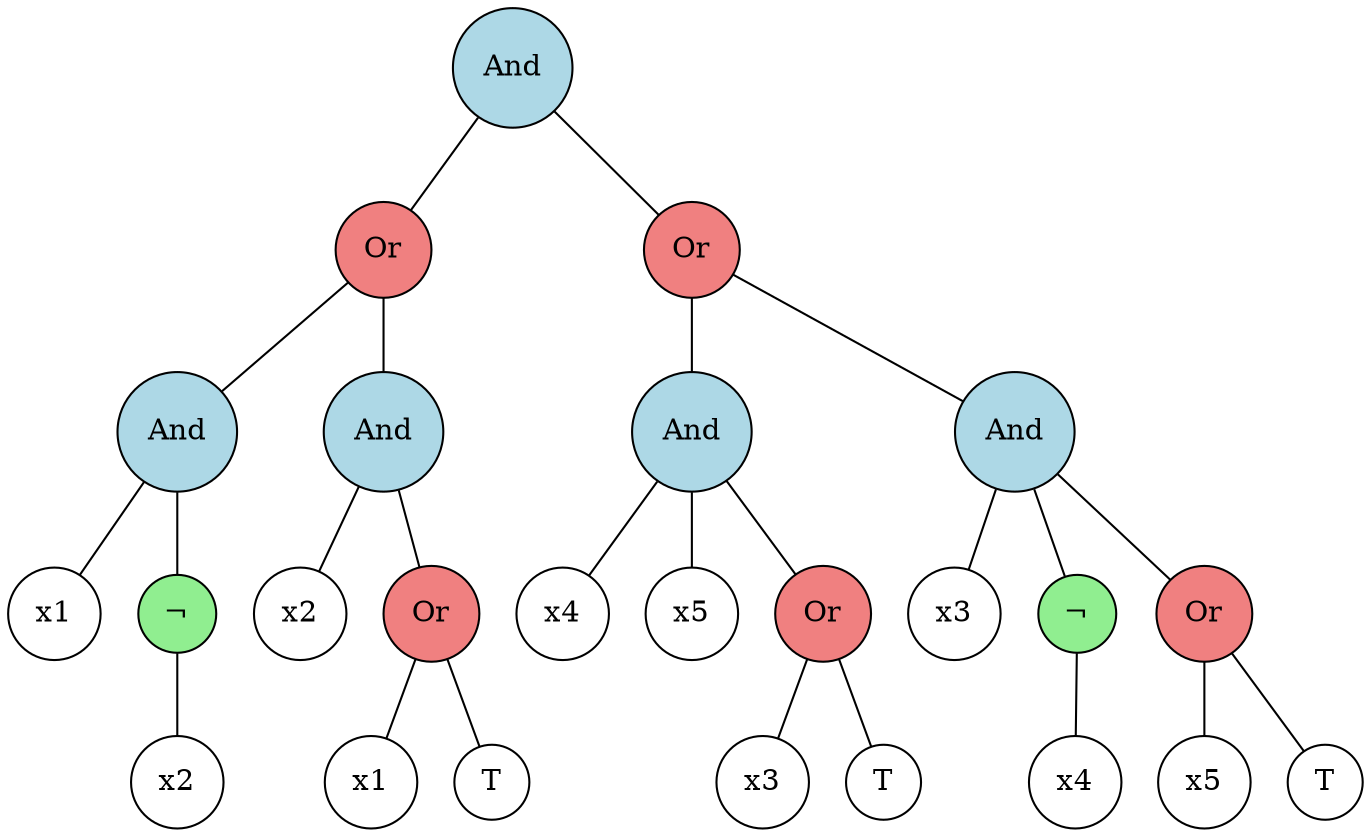 graph {
	node [shape=circle]
	1 [label=And fillcolor=lightblue style=filled]
	2 [label=Or fillcolor=lightcoral style=filled]
	1 -- 2
	3 [label=And fillcolor=lightblue style=filled]
	2 -- 3
	4 [label=x1]
	3 -- 4
	5 [label="¬" fillcolor=lightgreen style=filled]
	3 -- 5
	6 [label=x2]
	5 -- 6
	7 [label=And fillcolor=lightblue style=filled]
	2 -- 7
	8 [label=x2]
	7 -- 8
	9 [label=Or fillcolor=lightcoral style=filled]
	7 -- 9
	10 [label=x1]
	9 -- 10
	11 [label=T]
	9 -- 11
	12 [label=Or fillcolor=lightcoral style=filled]
	1 -- 12
	13 [label=And fillcolor=lightblue style=filled]
	12 -- 13
	14 [label=x4]
	13 -- 14
	15 [label=x5]
	13 -- 15
	16 [label=Or fillcolor=lightcoral style=filled]
	13 -- 16
	17 [label=x3]
	16 -- 17
	18 [label=T]
	16 -- 18
	19 [label=And fillcolor=lightblue style=filled]
	12 -- 19
	20 [label=x3]
	19 -- 20
	21 [label="¬" fillcolor=lightgreen style=filled]
	19 -- 21
	22 [label=x4]
	21 -- 22
	23 [label=Or fillcolor=lightcoral style=filled]
	19 -- 23
	24 [label=x5]
	23 -- 24
	25 [label=T]
	23 -- 25
}
